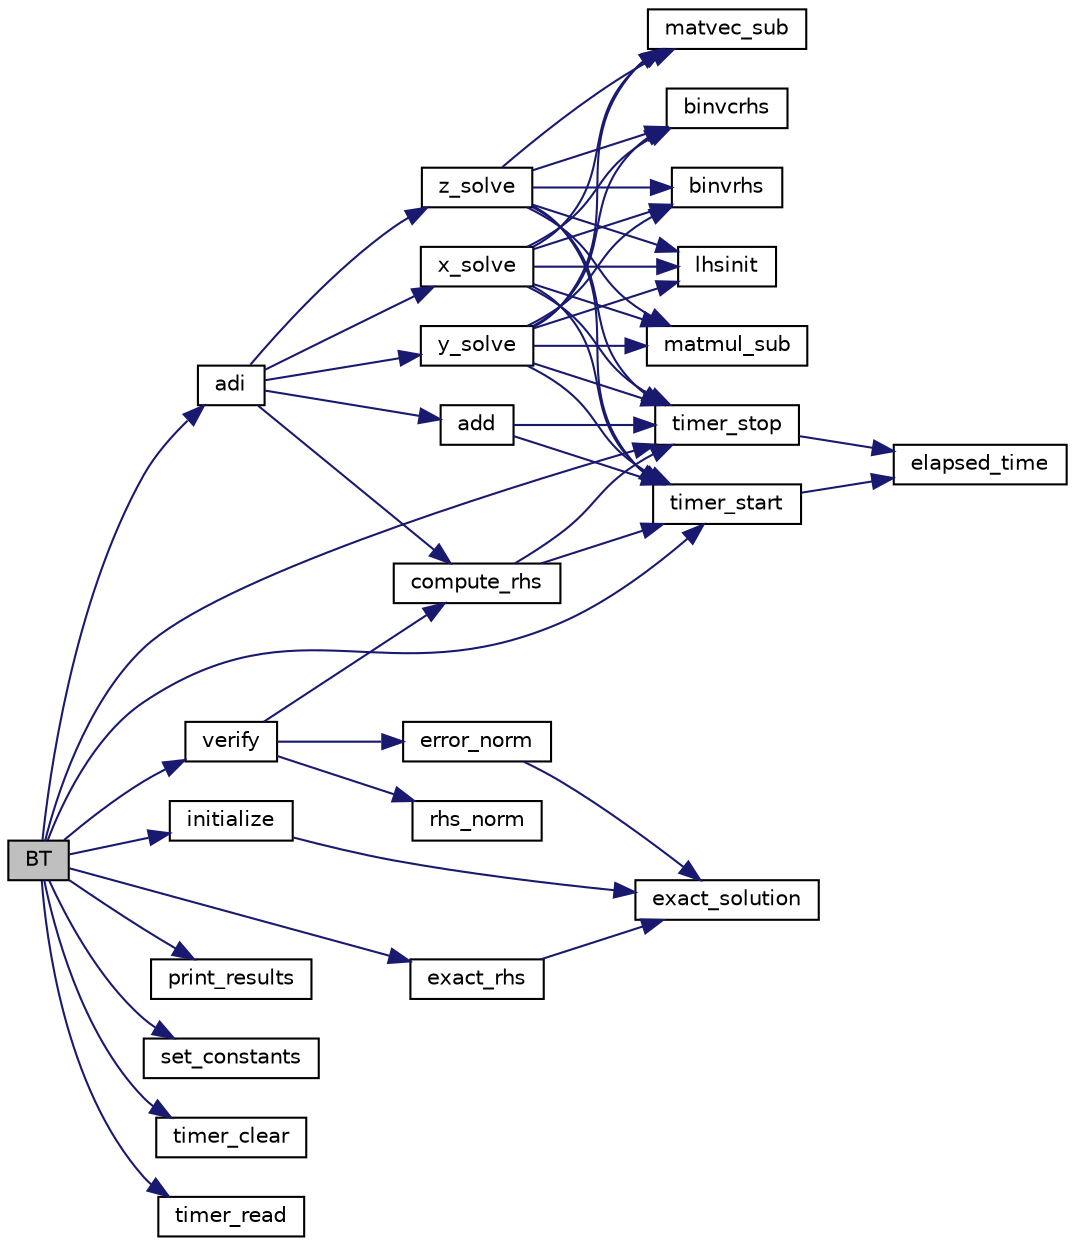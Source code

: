 digraph G
{
  edge [fontname="Helvetica",fontsize="10",labelfontname="Helvetica",labelfontsize="10"];
  node [fontname="Helvetica",fontsize="10",shape=record];
  rankdir=LR;
  Node1 [label="BT",height=0.2,width=0.4,color="black", fillcolor="grey75", style="filled" fontcolor="black"];
  Node1 -> Node2 [color="midnightblue",fontsize="10",style="solid",fontname="Helvetica"];
  Node2 [label="adi",height=0.2,width=0.4,color="black", fillcolor="white", style="filled",URL="$adi_8f.html#ac9abd269aeab5056e75b1a41aee40922"];
  Node2 -> Node3 [color="midnightblue",fontsize="10",style="solid",fontname="Helvetica"];
  Node3 [label="add",height=0.2,width=0.4,color="black", fillcolor="white", style="filled",URL="$add_8f.html#ad5a525488888e82bc33e4c5aee62ba11"];
  Node3 -> Node4 [color="midnightblue",fontsize="10",style="solid",fontname="Helvetica"];
  Node4 [label="timer_start",height=0.2,width=0.4,color="black", fillcolor="white", style="filled",URL="$c__timers_8c.html#a3d36f34bd11b0ae1ca972b2f8dca7184"];
  Node4 -> Node5 [color="midnightblue",fontsize="10",style="solid",fontname="Helvetica"];
  Node5 [label="elapsed_time",height=0.2,width=0.4,color="black", fillcolor="white", style="filled",URL="$c__timers_8c.html#ae903e78373c7fc10b1add2af7f414fc7"];
  Node3 -> Node6 [color="midnightblue",fontsize="10",style="solid",fontname="Helvetica"];
  Node6 [label="timer_stop",height=0.2,width=0.4,color="black", fillcolor="white", style="filled",URL="$c__timers_8c.html#a524e26350ea90b131c0277cb160efb81"];
  Node6 -> Node5 [color="midnightblue",fontsize="10",style="solid",fontname="Helvetica"];
  Node2 -> Node7 [color="midnightblue",fontsize="10",style="solid",fontname="Helvetica"];
  Node7 [label="compute_rhs",height=0.2,width=0.4,color="black", fillcolor="white", style="filled",URL="$rhs_8f.html#aac95d3ca502c84d1b65e13ac6106778f"];
  Node7 -> Node4 [color="midnightblue",fontsize="10",style="solid",fontname="Helvetica"];
  Node7 -> Node6 [color="midnightblue",fontsize="10",style="solid",fontname="Helvetica"];
  Node2 -> Node8 [color="midnightblue",fontsize="10",style="solid",fontname="Helvetica"];
  Node8 [label="x_solve",height=0.2,width=0.4,color="black", fillcolor="white", style="filled",URL="$x__solve_8f.html#a6394db6a01ae18590e4dc55eb759b326"];
  Node8 -> Node9 [color="midnightblue",fontsize="10",style="solid",fontname="Helvetica"];
  Node9 [label="binvcrhs",height=0.2,width=0.4,color="black", fillcolor="white", style="filled",URL="$solve__subs_8f.html#ab7d38b72c0e7231c2e510a54a2b34171"];
  Node8 -> Node10 [color="midnightblue",fontsize="10",style="solid",fontname="Helvetica"];
  Node10 [label="binvrhs",height=0.2,width=0.4,color="black", fillcolor="white", style="filled",URL="$solve__subs_8f.html#a0192014d9e1b53ad3f4644862617819e"];
  Node8 -> Node11 [color="midnightblue",fontsize="10",style="solid",fontname="Helvetica"];
  Node11 [label="lhsinit",height=0.2,width=0.4,color="black", fillcolor="white", style="filled",URL="$initialize_8f.html#a3dac3d61a59a48d20f40db6eadbf3f74"];
  Node8 -> Node12 [color="midnightblue",fontsize="10",style="solid",fontname="Helvetica"];
  Node12 [label="matmul_sub",height=0.2,width=0.4,color="black", fillcolor="white", style="filled",URL="$solve__subs_8f.html#ae146d16c704e45ca565d55d5f3211f36"];
  Node8 -> Node13 [color="midnightblue",fontsize="10",style="solid",fontname="Helvetica"];
  Node13 [label="matvec_sub",height=0.2,width=0.4,color="black", fillcolor="white", style="filled",URL="$solve__subs_8f.html#a48691364f1d2458153883e4e30dbc220"];
  Node8 -> Node4 [color="midnightblue",fontsize="10",style="solid",fontname="Helvetica"];
  Node8 -> Node6 [color="midnightblue",fontsize="10",style="solid",fontname="Helvetica"];
  Node2 -> Node14 [color="midnightblue",fontsize="10",style="solid",fontname="Helvetica"];
  Node14 [label="y_solve",height=0.2,width=0.4,color="black", fillcolor="white", style="filled",URL="$y__solve_8f.html#a6126f80554c3569d25de2f083a469321"];
  Node14 -> Node9 [color="midnightblue",fontsize="10",style="solid",fontname="Helvetica"];
  Node14 -> Node10 [color="midnightblue",fontsize="10",style="solid",fontname="Helvetica"];
  Node14 -> Node11 [color="midnightblue",fontsize="10",style="solid",fontname="Helvetica"];
  Node14 -> Node12 [color="midnightblue",fontsize="10",style="solid",fontname="Helvetica"];
  Node14 -> Node13 [color="midnightblue",fontsize="10",style="solid",fontname="Helvetica"];
  Node14 -> Node4 [color="midnightblue",fontsize="10",style="solid",fontname="Helvetica"];
  Node14 -> Node6 [color="midnightblue",fontsize="10",style="solid",fontname="Helvetica"];
  Node2 -> Node15 [color="midnightblue",fontsize="10",style="solid",fontname="Helvetica"];
  Node15 [label="z_solve",height=0.2,width=0.4,color="black", fillcolor="white", style="filled",URL="$z__solve_8f.html#a8d436ceed5adec6897bdb3efe16cb0d9"];
  Node15 -> Node9 [color="midnightblue",fontsize="10",style="solid",fontname="Helvetica"];
  Node15 -> Node10 [color="midnightblue",fontsize="10",style="solid",fontname="Helvetica"];
  Node15 -> Node11 [color="midnightblue",fontsize="10",style="solid",fontname="Helvetica"];
  Node15 -> Node12 [color="midnightblue",fontsize="10",style="solid",fontname="Helvetica"];
  Node15 -> Node13 [color="midnightblue",fontsize="10",style="solid",fontname="Helvetica"];
  Node15 -> Node4 [color="midnightblue",fontsize="10",style="solid",fontname="Helvetica"];
  Node15 -> Node6 [color="midnightblue",fontsize="10",style="solid",fontname="Helvetica"];
  Node1 -> Node16 [color="midnightblue",fontsize="10",style="solid",fontname="Helvetica"];
  Node16 [label="exact_rhs",height=0.2,width=0.4,color="black", fillcolor="white", style="filled",URL="$exact__rhs_8f.html#a74b530761409ed5dff5fad5358d49d31"];
  Node16 -> Node17 [color="midnightblue",fontsize="10",style="solid",fontname="Helvetica"];
  Node17 [label="exact_solution",height=0.2,width=0.4,color="black", fillcolor="white", style="filled",URL="$exact__solution_8f.html#aa725c667725d041b31c10b0b2d7211a2"];
  Node1 -> Node18 [color="midnightblue",fontsize="10",style="solid",fontname="Helvetica"];
  Node18 [label="initialize",height=0.2,width=0.4,color="black", fillcolor="white", style="filled",URL="$initialize_8f.html#a4cbf48313172557ba247bf8505a7de2b"];
  Node18 -> Node17 [color="midnightblue",fontsize="10",style="solid",fontname="Helvetica"];
  Node1 -> Node19 [color="midnightblue",fontsize="10",style="solid",fontname="Helvetica"];
  Node19 [label="print_results",height=0.2,width=0.4,color="black", fillcolor="white", style="filled",URL="$print__results_8f.html#a974b118920438afab286d55a8fca0b50"];
  Node1 -> Node20 [color="midnightblue",fontsize="10",style="solid",fontname="Helvetica"];
  Node20 [label="set_constants",height=0.2,width=0.4,color="black", fillcolor="white", style="filled",URL="$set__constants_8f.html#ae30cc3c7d7f8e2f6a46e139c03a49955"];
  Node1 -> Node21 [color="midnightblue",fontsize="10",style="solid",fontname="Helvetica"];
  Node21 [label="timer_clear",height=0.2,width=0.4,color="black", fillcolor="white", style="filled",URL="$c__timers_8c.html#a15259d64fb38e2f52fd6eb6245e4fc68"];
  Node1 -> Node22 [color="midnightblue",fontsize="10",style="solid",fontname="Helvetica"];
  Node22 [label="timer_read",height=0.2,width=0.4,color="black", fillcolor="white", style="filled",URL="$c__timers_8c.html#a72e3c8dce2ac992fe9dc2559654dd5cc"];
  Node1 -> Node4 [color="midnightblue",fontsize="10",style="solid",fontname="Helvetica"];
  Node1 -> Node6 [color="midnightblue",fontsize="10",style="solid",fontname="Helvetica"];
  Node1 -> Node23 [color="midnightblue",fontsize="10",style="solid",fontname="Helvetica"];
  Node23 [label="verify",height=0.2,width=0.4,color="black", fillcolor="white", style="filled",URL="$verify_8f.html#ae7f1767de7440672d1a2fd0417323064"];
  Node23 -> Node7 [color="midnightblue",fontsize="10",style="solid",fontname="Helvetica"];
  Node23 -> Node24 [color="midnightblue",fontsize="10",style="solid",fontname="Helvetica"];
  Node24 [label="error_norm",height=0.2,width=0.4,color="black", fillcolor="white", style="filled",URL="$error_8f.html#a977e414add2f088787c0940258ba8243"];
  Node24 -> Node17 [color="midnightblue",fontsize="10",style="solid",fontname="Helvetica"];
  Node23 -> Node25 [color="midnightblue",fontsize="10",style="solid",fontname="Helvetica"];
  Node25 [label="rhs_norm",height=0.2,width=0.4,color="black", fillcolor="white", style="filled",URL="$error_8f.html#a17723f6ff81a3802f4edec468dcdb126"];
}
